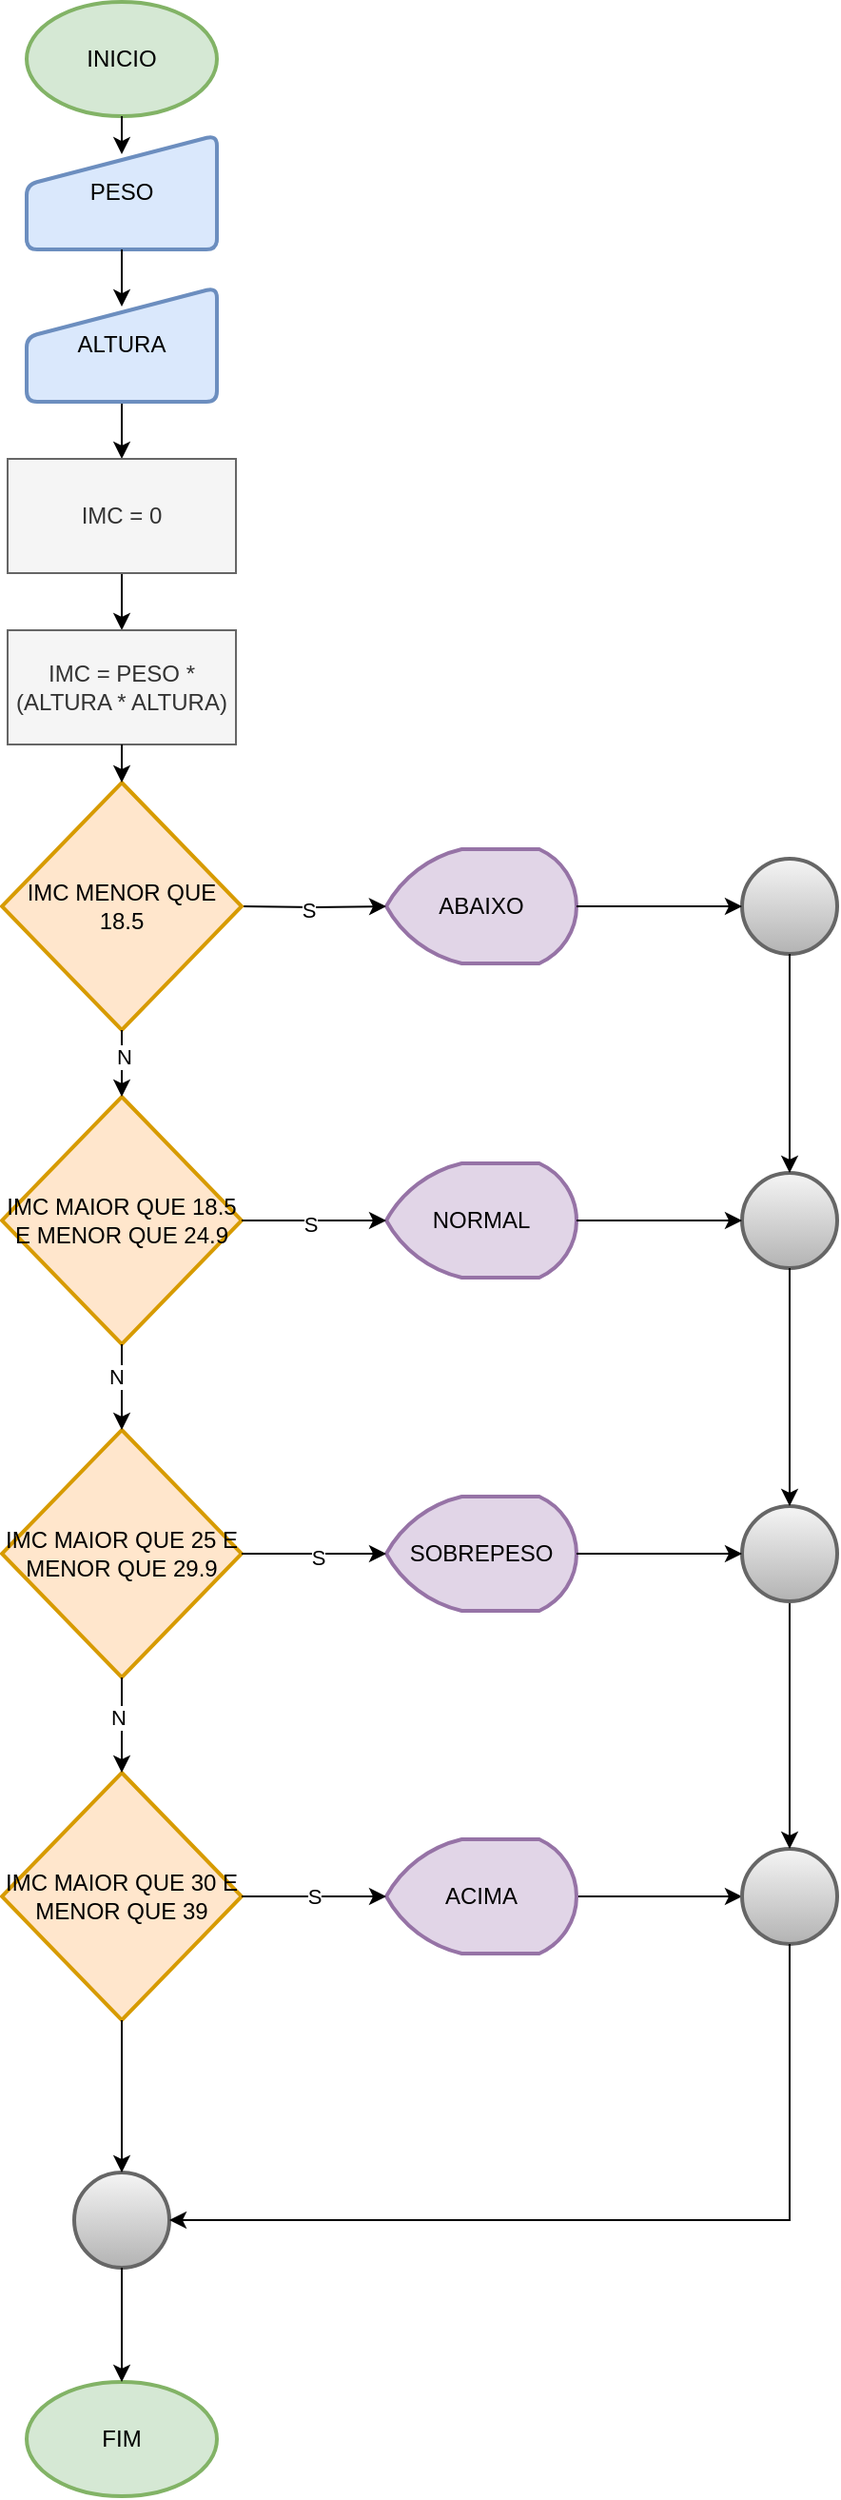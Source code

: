 <mxfile version="26.1.1">
  <diagram name="Página-1" id="SbDWB4GMXW5i23eoc5Z7">
    <mxGraphModel dx="1750" dy="928" grid="1" gridSize="10" guides="1" tooltips="1" connect="1" arrows="1" fold="1" page="1" pageScale="1" pageWidth="827" pageHeight="1169" math="0" shadow="0">
      <root>
        <mxCell id="0" />
        <mxCell id="1" parent="0" />
        <mxCell id="TS_fR1YusMpX2781dCfC-1" value="INICIO" style="strokeWidth=2;html=1;shape=mxgraph.flowchart.start_1;whiteSpace=wrap;fillColor=#d5e8d4;strokeColor=#82b366;" vertex="1" parent="1">
          <mxGeometry x="364" y="10" width="100" height="60" as="geometry" />
        </mxCell>
        <mxCell id="TS_fR1YusMpX2781dCfC-2" value="PESO" style="html=1;strokeWidth=2;shape=manualInput;whiteSpace=wrap;rounded=1;size=26;arcSize=11;fillColor=#dae8fc;strokeColor=#6c8ebf;" vertex="1" parent="1">
          <mxGeometry x="364" y="80" width="100" height="60" as="geometry" />
        </mxCell>
        <mxCell id="TS_fR1YusMpX2781dCfC-8" style="edgeStyle=orthogonalEdgeStyle;rounded=0;orthogonalLoop=1;jettySize=auto;html=1;exitX=0.5;exitY=1;exitDx=0;exitDy=0;entryX=0.5;entryY=0;entryDx=0;entryDy=0;" edge="1" parent="1" source="TS_fR1YusMpX2781dCfC-3" target="TS_fR1YusMpX2781dCfC-7">
          <mxGeometry relative="1" as="geometry" />
        </mxCell>
        <mxCell id="TS_fR1YusMpX2781dCfC-3" value="ALTURA" style="html=1;strokeWidth=2;shape=manualInput;whiteSpace=wrap;rounded=1;size=26;arcSize=11;fillColor=#dae8fc;strokeColor=#6c8ebf;" vertex="1" parent="1">
          <mxGeometry x="364" y="160" width="100" height="60" as="geometry" />
        </mxCell>
        <mxCell id="TS_fR1YusMpX2781dCfC-4" style="edgeStyle=orthogonalEdgeStyle;rounded=0;orthogonalLoop=1;jettySize=auto;html=1;exitX=0.5;exitY=1;exitDx=0;exitDy=0;exitPerimeter=0;entryX=0.5;entryY=0.167;entryDx=0;entryDy=0;entryPerimeter=0;" edge="1" parent="1" source="TS_fR1YusMpX2781dCfC-1" target="TS_fR1YusMpX2781dCfC-2">
          <mxGeometry relative="1" as="geometry" />
        </mxCell>
        <mxCell id="TS_fR1YusMpX2781dCfC-5" style="edgeStyle=orthogonalEdgeStyle;rounded=0;orthogonalLoop=1;jettySize=auto;html=1;exitX=0.5;exitY=1;exitDx=0;exitDy=0;entryX=0.5;entryY=0.167;entryDx=0;entryDy=0;entryPerimeter=0;" edge="1" parent="1" source="TS_fR1YusMpX2781dCfC-2" target="TS_fR1YusMpX2781dCfC-3">
          <mxGeometry relative="1" as="geometry" />
        </mxCell>
        <mxCell id="TS_fR1YusMpX2781dCfC-6" value="FIM" style="strokeWidth=2;html=1;shape=mxgraph.flowchart.start_1;whiteSpace=wrap;fillColor=#d5e8d4;strokeColor=#82b366;" vertex="1" parent="1">
          <mxGeometry x="364" y="1260" width="100" height="60" as="geometry" />
        </mxCell>
        <mxCell id="TS_fR1YusMpX2781dCfC-10" style="edgeStyle=orthogonalEdgeStyle;rounded=0;orthogonalLoop=1;jettySize=auto;html=1;exitX=0.5;exitY=1;exitDx=0;exitDy=0;entryX=0.5;entryY=0;entryDx=0;entryDy=0;" edge="1" parent="1" source="TS_fR1YusMpX2781dCfC-7" target="TS_fR1YusMpX2781dCfC-9">
          <mxGeometry relative="1" as="geometry" />
        </mxCell>
        <mxCell id="TS_fR1YusMpX2781dCfC-7" value="IMC = 0" style="rounded=0;whiteSpace=wrap;html=1;fillColor=#f5f5f5;fontColor=#333333;strokeColor=#666666;" vertex="1" parent="1">
          <mxGeometry x="354" y="250" width="120" height="60" as="geometry" />
        </mxCell>
        <mxCell id="TS_fR1YusMpX2781dCfC-9" value="IMC = PESO * (ALTURA * ALTURA)" style="rounded=0;whiteSpace=wrap;html=1;fillColor=#f5f5f5;fontColor=#333333;strokeColor=#666666;" vertex="1" parent="1">
          <mxGeometry x="354" y="340" width="120" height="60" as="geometry" />
        </mxCell>
        <mxCell id="TS_fR1YusMpX2781dCfC-13" value="ABAIXO" style="strokeWidth=2;html=1;shape=mxgraph.flowchart.display;whiteSpace=wrap;fillColor=#e1d5e7;strokeColor=#9673a6;" vertex="1" parent="1">
          <mxGeometry x="553" y="455" width="100" height="60" as="geometry" />
        </mxCell>
        <mxCell id="TS_fR1YusMpX2781dCfC-46" style="edgeStyle=orthogonalEdgeStyle;rounded=0;orthogonalLoop=1;jettySize=auto;html=1;exitX=1;exitY=0.5;exitDx=0;exitDy=0;exitPerimeter=0;" edge="1" parent="1" source="TS_fR1YusMpX2781dCfC-15" target="TS_fR1YusMpX2781dCfC-37">
          <mxGeometry relative="1" as="geometry" />
        </mxCell>
        <mxCell id="TS_fR1YusMpX2781dCfC-15" value="ACIMA" style="strokeWidth=2;html=1;shape=mxgraph.flowchart.display;whiteSpace=wrap;fillColor=#e1d5e7;strokeColor=#9673a6;" vertex="1" parent="1">
          <mxGeometry x="553" y="975" width="100" height="60" as="geometry" />
        </mxCell>
        <mxCell id="TS_fR1YusMpX2781dCfC-16" value="NORMAL" style="strokeWidth=2;html=1;shape=mxgraph.flowchart.display;whiteSpace=wrap;fillColor=#e1d5e7;strokeColor=#9673a6;" vertex="1" parent="1">
          <mxGeometry x="553" y="620" width="100" height="60" as="geometry" />
        </mxCell>
        <mxCell id="TS_fR1YusMpX2781dCfC-17" value="SOBREPESO" style="strokeWidth=2;html=1;shape=mxgraph.flowchart.display;whiteSpace=wrap;fillColor=#e1d5e7;strokeColor=#9673a6;" vertex="1" parent="1">
          <mxGeometry x="553" y="795" width="100" height="60" as="geometry" />
        </mxCell>
        <mxCell id="TS_fR1YusMpX2781dCfC-18" style="edgeStyle=orthogonalEdgeStyle;rounded=0;orthogonalLoop=1;jettySize=auto;html=1;exitX=1;exitY=0.5;exitDx=0;exitDy=0;exitPerimeter=0;entryX=0;entryY=0.5;entryDx=0;entryDy=0;entryPerimeter=0;" edge="1" parent="1" target="TS_fR1YusMpX2781dCfC-13">
          <mxGeometry relative="1" as="geometry">
            <mxPoint x="477" y="485" as="sourcePoint" />
          </mxGeometry>
        </mxCell>
        <mxCell id="TS_fR1YusMpX2781dCfC-19" value="S" style="edgeLabel;html=1;align=center;verticalAlign=middle;resizable=0;points=[];" vertex="1" connectable="0" parent="TS_fR1YusMpX2781dCfC-18">
          <mxGeometry x="-0.084" y="-1" relative="1" as="geometry">
            <mxPoint as="offset" />
          </mxGeometry>
        </mxCell>
        <mxCell id="TS_fR1YusMpX2781dCfC-20" value="IMC&amp;nbsp;MAIOR QUE 18.5 E MENOR QUE 24.9" style="strokeWidth=2;html=1;shape=mxgraph.flowchart.decision;whiteSpace=wrap;fillColor=#ffe6cc;strokeColor=#d79b00;" vertex="1" parent="1">
          <mxGeometry x="351" y="585" width="126" height="130" as="geometry" />
        </mxCell>
        <mxCell id="TS_fR1YusMpX2781dCfC-21" value="IMC MENOR QUE 18.5" style="strokeWidth=2;html=1;shape=mxgraph.flowchart.decision;whiteSpace=wrap;fillColor=#ffe6cc;strokeColor=#d79b00;" vertex="1" parent="1">
          <mxGeometry x="351" y="420" width="126" height="130" as="geometry" />
        </mxCell>
        <mxCell id="TS_fR1YusMpX2781dCfC-22" style="edgeStyle=orthogonalEdgeStyle;rounded=0;orthogonalLoop=1;jettySize=auto;html=1;exitX=0.5;exitY=1;exitDx=0;exitDy=0;exitPerimeter=0;entryX=0.5;entryY=0;entryDx=0;entryDy=0;entryPerimeter=0;" edge="1" parent="1" source="TS_fR1YusMpX2781dCfC-21" target="TS_fR1YusMpX2781dCfC-20">
          <mxGeometry relative="1" as="geometry" />
        </mxCell>
        <mxCell id="TS_fR1YusMpX2781dCfC-24" value="N" style="edgeLabel;html=1;align=center;verticalAlign=middle;resizable=0;points=[];" vertex="1" connectable="0" parent="TS_fR1YusMpX2781dCfC-22">
          <mxGeometry x="-0.2" y="1" relative="1" as="geometry">
            <mxPoint as="offset" />
          </mxGeometry>
        </mxCell>
        <mxCell id="TS_fR1YusMpX2781dCfC-23" style="edgeStyle=orthogonalEdgeStyle;rounded=0;orthogonalLoop=1;jettySize=auto;html=1;exitX=0.5;exitY=1;exitDx=0;exitDy=0;entryX=0.5;entryY=0;entryDx=0;entryDy=0;entryPerimeter=0;" edge="1" parent="1" source="TS_fR1YusMpX2781dCfC-9" target="TS_fR1YusMpX2781dCfC-21">
          <mxGeometry relative="1" as="geometry" />
        </mxCell>
        <mxCell id="TS_fR1YusMpX2781dCfC-25" style="edgeStyle=orthogonalEdgeStyle;rounded=0;orthogonalLoop=1;jettySize=auto;html=1;exitX=1;exitY=0.5;exitDx=0;exitDy=0;exitPerimeter=0;entryX=0;entryY=0.5;entryDx=0;entryDy=0;entryPerimeter=0;" edge="1" parent="1" source="TS_fR1YusMpX2781dCfC-20" target="TS_fR1YusMpX2781dCfC-16">
          <mxGeometry relative="1" as="geometry" />
        </mxCell>
        <mxCell id="TS_fR1YusMpX2781dCfC-26" value="S" style="edgeLabel;html=1;align=center;verticalAlign=middle;resizable=0;points=[];" vertex="1" connectable="0" parent="TS_fR1YusMpX2781dCfC-25">
          <mxGeometry x="-0.058" y="-2" relative="1" as="geometry">
            <mxPoint as="offset" />
          </mxGeometry>
        </mxCell>
        <mxCell id="TS_fR1YusMpX2781dCfC-27" value="IMC MAIOR QUE 25 E MENOR QUE 29.9" style="strokeWidth=2;html=1;shape=mxgraph.flowchart.decision;whiteSpace=wrap;fillColor=#ffe6cc;strokeColor=#d79b00;" vertex="1" parent="1">
          <mxGeometry x="351" y="760" width="126" height="130" as="geometry" />
        </mxCell>
        <mxCell id="TS_fR1YusMpX2781dCfC-28" style="edgeStyle=orthogonalEdgeStyle;rounded=0;orthogonalLoop=1;jettySize=auto;html=1;exitX=0.5;exitY=1;exitDx=0;exitDy=0;exitPerimeter=0;entryX=0.5;entryY=0;entryDx=0;entryDy=0;entryPerimeter=0;" edge="1" parent="1" source="TS_fR1YusMpX2781dCfC-20" target="TS_fR1YusMpX2781dCfC-27">
          <mxGeometry relative="1" as="geometry" />
        </mxCell>
        <mxCell id="TS_fR1YusMpX2781dCfC-29" value="N" style="edgeLabel;html=1;align=center;verticalAlign=middle;resizable=0;points=[];" vertex="1" connectable="0" parent="TS_fR1YusMpX2781dCfC-28">
          <mxGeometry x="-0.236" y="-3" relative="1" as="geometry">
            <mxPoint as="offset" />
          </mxGeometry>
        </mxCell>
        <mxCell id="TS_fR1YusMpX2781dCfC-30" style="edgeStyle=orthogonalEdgeStyle;rounded=0;orthogonalLoop=1;jettySize=auto;html=1;exitX=1;exitY=0.5;exitDx=0;exitDy=0;exitPerimeter=0;entryX=0;entryY=0.5;entryDx=0;entryDy=0;entryPerimeter=0;" edge="1" parent="1" source="TS_fR1YusMpX2781dCfC-27" target="TS_fR1YusMpX2781dCfC-17">
          <mxGeometry relative="1" as="geometry" />
        </mxCell>
        <mxCell id="TS_fR1YusMpX2781dCfC-31" value="S" style="edgeLabel;html=1;align=center;verticalAlign=middle;resizable=0;points=[];" vertex="1" connectable="0" parent="TS_fR1YusMpX2781dCfC-30">
          <mxGeometry x="0.037" y="-2" relative="1" as="geometry">
            <mxPoint as="offset" />
          </mxGeometry>
        </mxCell>
        <mxCell id="TS_fR1YusMpX2781dCfC-32" value="IMC MAIOR QUE 30 E MENOR QUE 39" style="strokeWidth=2;html=1;shape=mxgraph.flowchart.decision;whiteSpace=wrap;fillColor=#ffe6cc;strokeColor=#d79b00;" vertex="1" parent="1">
          <mxGeometry x="351" y="940" width="126" height="130" as="geometry" />
        </mxCell>
        <mxCell id="TS_fR1YusMpX2781dCfC-33" value="S" style="edgeStyle=orthogonalEdgeStyle;rounded=0;orthogonalLoop=1;jettySize=auto;html=1;exitX=1;exitY=0.5;exitDx=0;exitDy=0;exitPerimeter=0;entryX=0;entryY=0.5;entryDx=0;entryDy=0;entryPerimeter=0;" edge="1" parent="1" source="TS_fR1YusMpX2781dCfC-32" target="TS_fR1YusMpX2781dCfC-15">
          <mxGeometry relative="1" as="geometry" />
        </mxCell>
        <mxCell id="TS_fR1YusMpX2781dCfC-34" style="edgeStyle=orthogonalEdgeStyle;rounded=0;orthogonalLoop=1;jettySize=auto;html=1;exitX=0.5;exitY=1;exitDx=0;exitDy=0;exitPerimeter=0;entryX=0.5;entryY=0;entryDx=0;entryDy=0;entryPerimeter=0;" edge="1" parent="1" source="TS_fR1YusMpX2781dCfC-27" target="TS_fR1YusMpX2781dCfC-32">
          <mxGeometry relative="1" as="geometry" />
        </mxCell>
        <mxCell id="TS_fR1YusMpX2781dCfC-35" value="N" style="edgeLabel;html=1;align=center;verticalAlign=middle;resizable=0;points=[];" vertex="1" connectable="0" parent="TS_fR1YusMpX2781dCfC-34">
          <mxGeometry x="-0.187" y="-2" relative="1" as="geometry">
            <mxPoint as="offset" />
          </mxGeometry>
        </mxCell>
        <mxCell id="TS_fR1YusMpX2781dCfC-36" value="" style="strokeWidth=2;html=1;shape=mxgraph.flowchart.start_2;whiteSpace=wrap;fillColor=#f5f5f5;gradientColor=#b3b3b3;strokeColor=#666666;" vertex="1" parent="1">
          <mxGeometry x="740" y="460" width="50" height="50" as="geometry" />
        </mxCell>
        <mxCell id="TS_fR1YusMpX2781dCfC-37" value="" style="strokeWidth=2;html=1;shape=mxgraph.flowchart.start_2;whiteSpace=wrap;fillColor=#f5f5f5;gradientColor=#b3b3b3;strokeColor=#666666;" vertex="1" parent="1">
          <mxGeometry x="740" y="980" width="50" height="50" as="geometry" />
        </mxCell>
        <mxCell id="TS_fR1YusMpX2781dCfC-45" style="edgeStyle=orthogonalEdgeStyle;rounded=0;orthogonalLoop=1;jettySize=auto;html=1;exitX=0.5;exitY=1;exitDx=0;exitDy=0;exitPerimeter=0;" edge="1" parent="1" source="TS_fR1YusMpX2781dCfC-38" target="TS_fR1YusMpX2781dCfC-37">
          <mxGeometry relative="1" as="geometry" />
        </mxCell>
        <mxCell id="TS_fR1YusMpX2781dCfC-38" value="" style="strokeWidth=2;html=1;shape=mxgraph.flowchart.start_2;whiteSpace=wrap;fillColor=#f5f5f5;gradientColor=#b3b3b3;strokeColor=#666666;" vertex="1" parent="1">
          <mxGeometry x="740" y="800" width="50" height="50" as="geometry" />
        </mxCell>
        <mxCell id="TS_fR1YusMpX2781dCfC-39" value="" style="strokeWidth=2;html=1;shape=mxgraph.flowchart.start_2;whiteSpace=wrap;fillColor=#f5f5f5;gradientColor=#b3b3b3;strokeColor=#666666;" vertex="1" parent="1">
          <mxGeometry x="740" y="625" width="50" height="50" as="geometry" />
        </mxCell>
        <mxCell id="TS_fR1YusMpX2781dCfC-40" style="edgeStyle=orthogonalEdgeStyle;rounded=0;orthogonalLoop=1;jettySize=auto;html=1;exitX=1;exitY=0.5;exitDx=0;exitDy=0;exitPerimeter=0;entryX=0;entryY=0.5;entryDx=0;entryDy=0;entryPerimeter=0;" edge="1" parent="1" source="TS_fR1YusMpX2781dCfC-13" target="TS_fR1YusMpX2781dCfC-36">
          <mxGeometry relative="1" as="geometry" />
        </mxCell>
        <mxCell id="TS_fR1YusMpX2781dCfC-41" style="edgeStyle=orthogonalEdgeStyle;rounded=0;orthogonalLoop=1;jettySize=auto;html=1;exitX=0.5;exitY=1;exitDx=0;exitDy=0;exitPerimeter=0;entryX=0.5;entryY=0;entryDx=0;entryDy=0;entryPerimeter=0;" edge="1" parent="1" source="TS_fR1YusMpX2781dCfC-36" target="TS_fR1YusMpX2781dCfC-39">
          <mxGeometry relative="1" as="geometry" />
        </mxCell>
        <mxCell id="TS_fR1YusMpX2781dCfC-42" style="edgeStyle=orthogonalEdgeStyle;rounded=0;orthogonalLoop=1;jettySize=auto;html=1;exitX=1;exitY=0.5;exitDx=0;exitDy=0;exitPerimeter=0;entryX=0;entryY=0.5;entryDx=0;entryDy=0;entryPerimeter=0;" edge="1" parent="1" source="TS_fR1YusMpX2781dCfC-16" target="TS_fR1YusMpX2781dCfC-39">
          <mxGeometry relative="1" as="geometry" />
        </mxCell>
        <mxCell id="TS_fR1YusMpX2781dCfC-43" style="edgeStyle=orthogonalEdgeStyle;rounded=0;orthogonalLoop=1;jettySize=auto;html=1;exitX=0.5;exitY=1;exitDx=0;exitDy=0;exitPerimeter=0;entryX=0.5;entryY=0;entryDx=0;entryDy=0;entryPerimeter=0;" edge="1" parent="1" source="TS_fR1YusMpX2781dCfC-39" target="TS_fR1YusMpX2781dCfC-38">
          <mxGeometry relative="1" as="geometry" />
        </mxCell>
        <mxCell id="TS_fR1YusMpX2781dCfC-44" style="edgeStyle=orthogonalEdgeStyle;rounded=0;orthogonalLoop=1;jettySize=auto;html=1;exitX=1;exitY=0.5;exitDx=0;exitDy=0;exitPerimeter=0;entryX=0;entryY=0.5;entryDx=0;entryDy=0;entryPerimeter=0;" edge="1" parent="1" source="TS_fR1YusMpX2781dCfC-17" target="TS_fR1YusMpX2781dCfC-38">
          <mxGeometry relative="1" as="geometry" />
        </mxCell>
        <mxCell id="TS_fR1YusMpX2781dCfC-47" value="" style="strokeWidth=2;html=1;shape=mxgraph.flowchart.start_2;whiteSpace=wrap;fillColor=#f5f5f5;gradientColor=#b3b3b3;strokeColor=#666666;" vertex="1" parent="1">
          <mxGeometry x="389" y="1150" width="50" height="50" as="geometry" />
        </mxCell>
        <mxCell id="TS_fR1YusMpX2781dCfC-48" style="edgeStyle=orthogonalEdgeStyle;rounded=0;orthogonalLoop=1;jettySize=auto;html=1;exitX=0.5;exitY=1;exitDx=0;exitDy=0;exitPerimeter=0;entryX=1;entryY=0.5;entryDx=0;entryDy=0;entryPerimeter=0;" edge="1" parent="1" source="TS_fR1YusMpX2781dCfC-37" target="TS_fR1YusMpX2781dCfC-47">
          <mxGeometry relative="1" as="geometry" />
        </mxCell>
        <mxCell id="TS_fR1YusMpX2781dCfC-49" style="edgeStyle=orthogonalEdgeStyle;rounded=0;orthogonalLoop=1;jettySize=auto;html=1;exitX=0.5;exitY=1;exitDx=0;exitDy=0;exitPerimeter=0;entryX=0.5;entryY=0;entryDx=0;entryDy=0;entryPerimeter=0;" edge="1" parent="1" source="TS_fR1YusMpX2781dCfC-32" target="TS_fR1YusMpX2781dCfC-47">
          <mxGeometry relative="1" as="geometry" />
        </mxCell>
        <mxCell id="TS_fR1YusMpX2781dCfC-50" style="edgeStyle=orthogonalEdgeStyle;rounded=0;orthogonalLoop=1;jettySize=auto;html=1;exitX=0.5;exitY=1;exitDx=0;exitDy=0;exitPerimeter=0;entryX=0.5;entryY=0;entryDx=0;entryDy=0;entryPerimeter=0;" edge="1" parent="1" source="TS_fR1YusMpX2781dCfC-47" target="TS_fR1YusMpX2781dCfC-6">
          <mxGeometry relative="1" as="geometry" />
        </mxCell>
      </root>
    </mxGraphModel>
  </diagram>
</mxfile>
